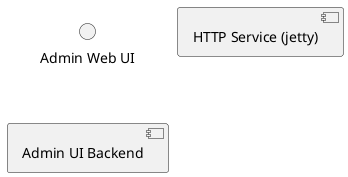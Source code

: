 @startuml
interface "Admin Web UI"
component "HTTP Service (jetty)"
component "Admin UI Backend"

@enduml